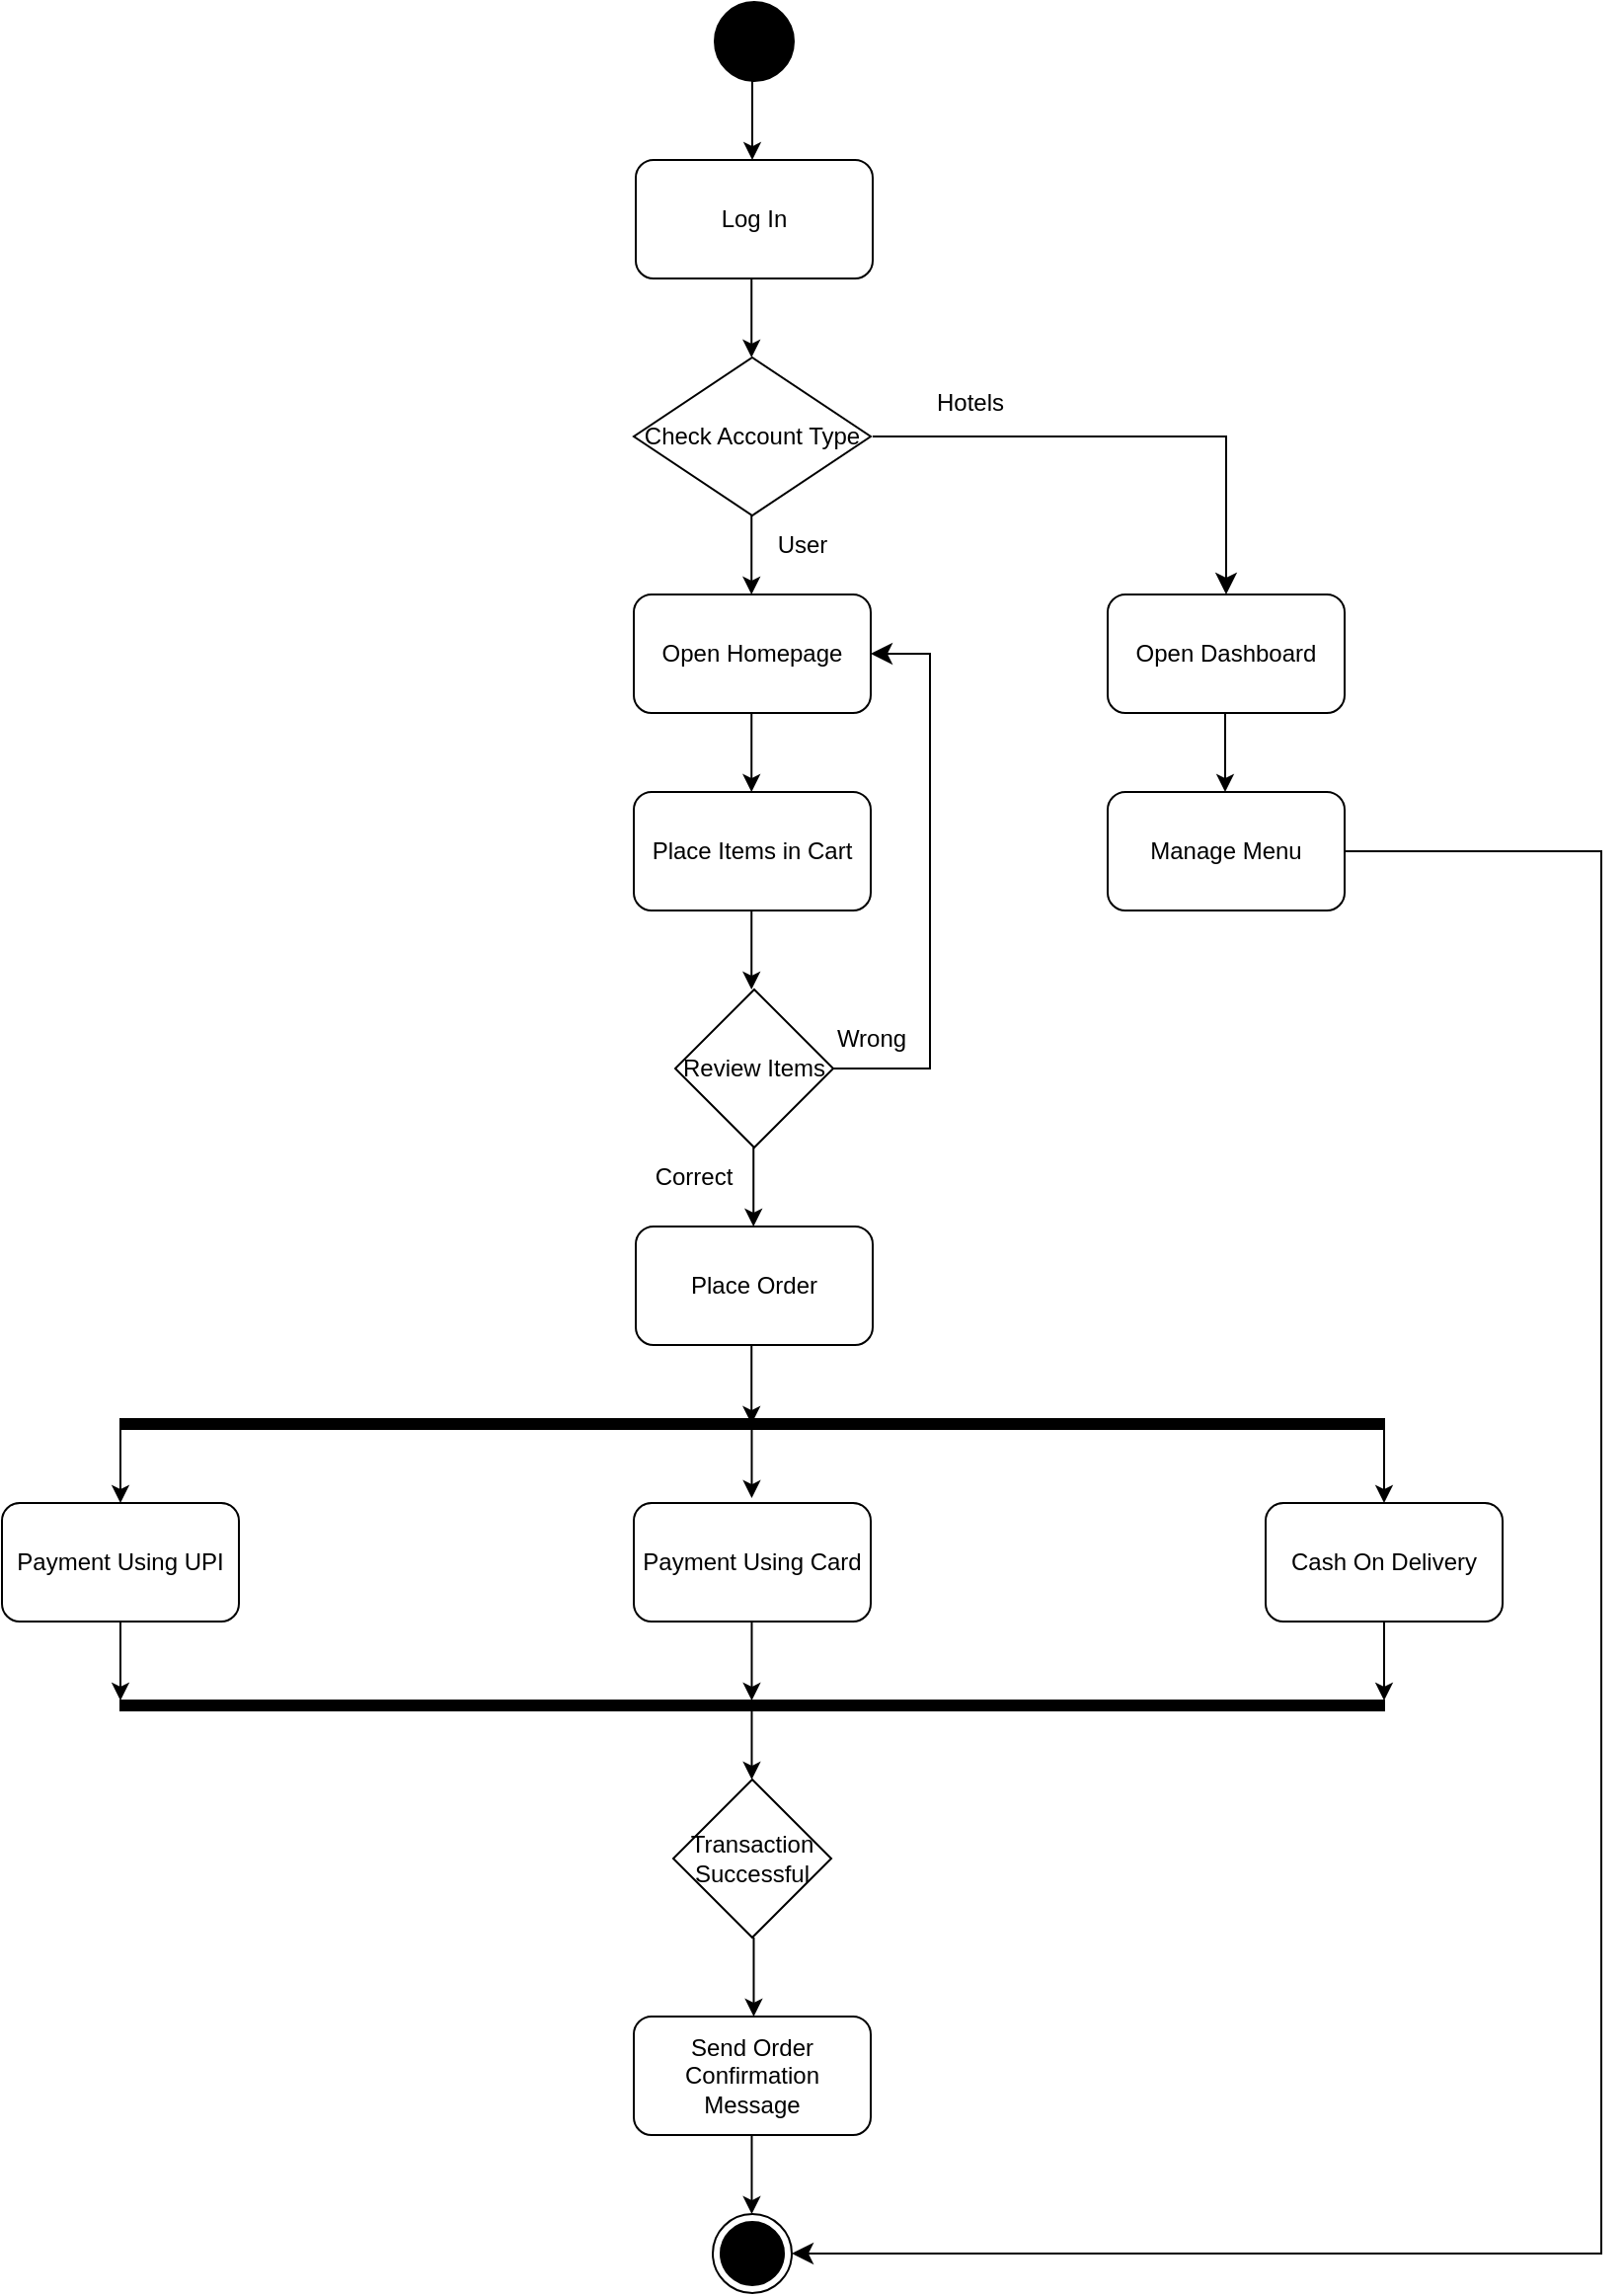 <mxfile version="24.7.6">
  <diagram name="Page-1" id="d5Q3JcSHPtVBbD_J7kqe">
    <mxGraphModel dx="1720" dy="759" grid="1" gridSize="10" guides="1" tooltips="1" connect="1" arrows="1" fold="1" page="1" pageScale="1" pageWidth="850" pageHeight="1100" math="0" shadow="0">
      <root>
        <mxCell id="0" />
        <mxCell id="1" parent="0" />
        <mxCell id="x1J_HqTYHEglwlhFewGx-1" value="" style="ellipse;fillColor=strokeColor;html=1;" vertex="1" parent="1">
          <mxGeometry x="381" width="40" height="40" as="geometry" />
        </mxCell>
        <mxCell id="x1J_HqTYHEglwlhFewGx-2" value="Log In" style="rounded=1;whiteSpace=wrap;html=1;" vertex="1" parent="1">
          <mxGeometry x="341" y="80" width="120" height="60" as="geometry" />
        </mxCell>
        <mxCell id="x1J_HqTYHEglwlhFewGx-3" value="" style="endArrow=classic;html=1;rounded=0;exitX=0.5;exitY=1;exitDx=0;exitDy=0;" edge="1" parent="1">
          <mxGeometry width="50" height="50" relative="1" as="geometry">
            <mxPoint x="400" y="40.0" as="sourcePoint" />
            <mxPoint x="400" y="80" as="targetPoint" />
          </mxGeometry>
        </mxCell>
        <mxCell id="x1J_HqTYHEglwlhFewGx-4" value="Open Homepage" style="rounded=1;whiteSpace=wrap;html=1;" vertex="1" parent="1">
          <mxGeometry x="340" y="300" width="120" height="60" as="geometry" />
        </mxCell>
        <mxCell id="x1J_HqTYHEglwlhFewGx-5" value="Place Items in Cart" style="rounded=1;whiteSpace=wrap;html=1;" vertex="1" parent="1">
          <mxGeometry x="340" y="400" width="120" height="60" as="geometry" />
        </mxCell>
        <mxCell id="x1J_HqTYHEglwlhFewGx-6" value="Check Account Type" style="rhombus;whiteSpace=wrap;html=1;" vertex="1" parent="1">
          <mxGeometry x="340" y="180" width="120" height="80" as="geometry" />
        </mxCell>
        <mxCell id="x1J_HqTYHEglwlhFewGx-7" value="Review Items" style="rhombus;whiteSpace=wrap;html=1;" vertex="1" parent="1">
          <mxGeometry x="361" y="500" width="80" height="80" as="geometry" />
        </mxCell>
        <mxCell id="x1J_HqTYHEglwlhFewGx-8" value="Place Order" style="rounded=1;whiteSpace=wrap;html=1;" vertex="1" parent="1">
          <mxGeometry x="341" y="620" width="120" height="60" as="geometry" />
        </mxCell>
        <mxCell id="x1J_HqTYHEglwlhFewGx-9" value="" style="html=1;points=[];perimeter=orthogonalPerimeter;fillColor=strokeColor;direction=south;" vertex="1" parent="1">
          <mxGeometry x="80" y="717.5" width="640" height="5" as="geometry" />
        </mxCell>
        <mxCell id="x1J_HqTYHEglwlhFewGx-10" value="Payment Using Card" style="rounded=1;whiteSpace=wrap;html=1;" vertex="1" parent="1">
          <mxGeometry x="340" y="760" width="120" height="60" as="geometry" />
        </mxCell>
        <mxCell id="x1J_HqTYHEglwlhFewGx-11" value="Payment Using UPI" style="rounded=1;whiteSpace=wrap;html=1;" vertex="1" parent="1">
          <mxGeometry x="20" y="760" width="120" height="60" as="geometry" />
        </mxCell>
        <mxCell id="x1J_HqTYHEglwlhFewGx-12" value="Cash On Delivery" style="rounded=1;whiteSpace=wrap;html=1;" vertex="1" parent="1">
          <mxGeometry x="660" y="760" width="120" height="60" as="geometry" />
        </mxCell>
        <mxCell id="x1J_HqTYHEglwlhFewGx-13" value="" style="html=1;points=[];perimeter=orthogonalPerimeter;fillColor=strokeColor;direction=south;" vertex="1" parent="1">
          <mxGeometry x="80" y="860" width="640" height="5" as="geometry" />
        </mxCell>
        <mxCell id="x1J_HqTYHEglwlhFewGx-15" value="Transaction&lt;div&gt;Successful&lt;/div&gt;" style="rhombus;whiteSpace=wrap;html=1;" vertex="1" parent="1">
          <mxGeometry x="360" y="900" width="80" height="80" as="geometry" />
        </mxCell>
        <mxCell id="x1J_HqTYHEglwlhFewGx-16" value="Send Order Confirmation Message" style="rounded=1;whiteSpace=wrap;html=1;" vertex="1" parent="1">
          <mxGeometry x="340" y="1020" width="120" height="60" as="geometry" />
        </mxCell>
        <mxCell id="x1J_HqTYHEglwlhFewGx-17" value="" style="ellipse;html=1;shape=endState;fillColor=strokeColor;" vertex="1" parent="1">
          <mxGeometry x="380" y="1120" width="40" height="40" as="geometry" />
        </mxCell>
        <mxCell id="x1J_HqTYHEglwlhFewGx-18" value="" style="endArrow=classic;html=1;rounded=0;exitX=0.5;exitY=1;exitDx=0;exitDy=0;" edge="1" parent="1">
          <mxGeometry width="50" height="50" relative="1" as="geometry">
            <mxPoint x="399.62" y="140.0" as="sourcePoint" />
            <mxPoint x="399.62" y="180" as="targetPoint" />
          </mxGeometry>
        </mxCell>
        <mxCell id="x1J_HqTYHEglwlhFewGx-19" value="" style="endArrow=classic;html=1;rounded=0;exitX=0.5;exitY=1;exitDx=0;exitDy=0;" edge="1" parent="1">
          <mxGeometry width="50" height="50" relative="1" as="geometry">
            <mxPoint x="399.62" y="260.0" as="sourcePoint" />
            <mxPoint x="399.62" y="300" as="targetPoint" />
          </mxGeometry>
        </mxCell>
        <mxCell id="x1J_HqTYHEglwlhFewGx-20" value="" style="endArrow=classic;html=1;rounded=0;exitX=0.5;exitY=1;exitDx=0;exitDy=0;" edge="1" parent="1">
          <mxGeometry width="50" height="50" relative="1" as="geometry">
            <mxPoint x="399.62" y="360.0" as="sourcePoint" />
            <mxPoint x="399.62" y="400" as="targetPoint" />
          </mxGeometry>
        </mxCell>
        <mxCell id="x1J_HqTYHEglwlhFewGx-21" value="" style="endArrow=classic;html=1;rounded=0;exitX=0.5;exitY=1;exitDx=0;exitDy=0;" edge="1" parent="1">
          <mxGeometry width="50" height="50" relative="1" as="geometry">
            <mxPoint x="399.62" y="460.0" as="sourcePoint" />
            <mxPoint x="399.62" y="500" as="targetPoint" />
          </mxGeometry>
        </mxCell>
        <mxCell id="x1J_HqTYHEglwlhFewGx-22" value="" style="endArrow=classic;html=1;rounded=0;exitX=0.5;exitY=1;exitDx=0;exitDy=0;" edge="1" parent="1">
          <mxGeometry width="50" height="50" relative="1" as="geometry">
            <mxPoint x="400.62" y="580" as="sourcePoint" />
            <mxPoint x="400.62" y="620" as="targetPoint" />
          </mxGeometry>
        </mxCell>
        <mxCell id="x1J_HqTYHEglwlhFewGx-23" value="" style="endArrow=classic;html=1;rounded=0;exitX=0.5;exitY=1;exitDx=0;exitDy=0;" edge="1" parent="1">
          <mxGeometry width="50" height="50" relative="1" as="geometry">
            <mxPoint x="399.62" y="680" as="sourcePoint" />
            <mxPoint x="399.62" y="720" as="targetPoint" />
          </mxGeometry>
        </mxCell>
        <mxCell id="x1J_HqTYHEglwlhFewGx-24" value="" style="endArrow=classic;html=1;rounded=0;exitX=0.5;exitY=1;exitDx=0;exitDy=0;" edge="1" parent="1">
          <mxGeometry width="50" height="50" relative="1" as="geometry">
            <mxPoint x="80" y="720" as="sourcePoint" />
            <mxPoint x="80" y="760" as="targetPoint" />
          </mxGeometry>
        </mxCell>
        <mxCell id="x1J_HqTYHEglwlhFewGx-25" value="" style="endArrow=classic;html=1;rounded=0;exitX=0.5;exitY=1;exitDx=0;exitDy=0;" edge="1" parent="1">
          <mxGeometry width="50" height="50" relative="1" as="geometry">
            <mxPoint x="399.74" y="717.5" as="sourcePoint" />
            <mxPoint x="399.74" y="757.5" as="targetPoint" />
          </mxGeometry>
        </mxCell>
        <mxCell id="x1J_HqTYHEglwlhFewGx-26" value="" style="endArrow=classic;html=1;rounded=0;exitX=0.5;exitY=1;exitDx=0;exitDy=0;" edge="1" parent="1">
          <mxGeometry width="50" height="50" relative="1" as="geometry">
            <mxPoint x="720" y="720" as="sourcePoint" />
            <mxPoint x="720" y="760" as="targetPoint" />
          </mxGeometry>
        </mxCell>
        <mxCell id="x1J_HqTYHEglwlhFewGx-27" value="" style="endArrow=classic;html=1;rounded=0;exitX=0.5;exitY=1;exitDx=0;exitDy=0;" edge="1" parent="1">
          <mxGeometry width="50" height="50" relative="1" as="geometry">
            <mxPoint x="720" y="820" as="sourcePoint" />
            <mxPoint x="720" y="860" as="targetPoint" />
          </mxGeometry>
        </mxCell>
        <mxCell id="x1J_HqTYHEglwlhFewGx-28" value="" style="endArrow=classic;html=1;rounded=0;exitX=0.5;exitY=1;exitDx=0;exitDy=0;" edge="1" parent="1">
          <mxGeometry width="50" height="50" relative="1" as="geometry">
            <mxPoint x="399.74" y="820" as="sourcePoint" />
            <mxPoint x="399.74" y="860" as="targetPoint" />
          </mxGeometry>
        </mxCell>
        <mxCell id="x1J_HqTYHEglwlhFewGx-29" value="" style="endArrow=classic;html=1;rounded=0;exitX=0.5;exitY=1;exitDx=0;exitDy=0;" edge="1" parent="1">
          <mxGeometry width="50" height="50" relative="1" as="geometry">
            <mxPoint x="80" y="820" as="sourcePoint" />
            <mxPoint x="80" y="860" as="targetPoint" />
          </mxGeometry>
        </mxCell>
        <mxCell id="x1J_HqTYHEglwlhFewGx-30" value="" style="endArrow=classic;html=1;rounded=0;exitX=0.5;exitY=1;exitDx=0;exitDy=0;" edge="1" parent="1">
          <mxGeometry width="50" height="50" relative="1" as="geometry">
            <mxPoint x="399.74" y="860" as="sourcePoint" />
            <mxPoint x="399.74" y="900" as="targetPoint" />
          </mxGeometry>
        </mxCell>
        <mxCell id="x1J_HqTYHEglwlhFewGx-31" value="" style="endArrow=classic;html=1;rounded=0;exitX=0.5;exitY=1;exitDx=0;exitDy=0;" edge="1" parent="1">
          <mxGeometry width="50" height="50" relative="1" as="geometry">
            <mxPoint x="400.74" y="980" as="sourcePoint" />
            <mxPoint x="400.74" y="1020" as="targetPoint" />
          </mxGeometry>
        </mxCell>
        <mxCell id="x1J_HqTYHEglwlhFewGx-32" value="" style="endArrow=classic;html=1;rounded=0;exitX=0.5;exitY=1;exitDx=0;exitDy=0;" edge="1" parent="1">
          <mxGeometry width="50" height="50" relative="1" as="geometry">
            <mxPoint x="399.74" y="1080" as="sourcePoint" />
            <mxPoint x="399.74" y="1120" as="targetPoint" />
          </mxGeometry>
        </mxCell>
        <mxCell id="x1J_HqTYHEglwlhFewGx-33" value="User" style="text;html=1;align=center;verticalAlign=middle;resizable=0;points=[];autosize=1;strokeColor=none;fillColor=none;" vertex="1" parent="1">
          <mxGeometry x="400" y="260" width="50" height="30" as="geometry" />
        </mxCell>
        <mxCell id="x1J_HqTYHEglwlhFewGx-34" value="" style="edgeStyle=segmentEdgeStyle;endArrow=classic;html=1;curved=0;rounded=0;endSize=8;startSize=8;" edge="1" parent="1">
          <mxGeometry width="50" height="50" relative="1" as="geometry">
            <mxPoint x="461" y="220" as="sourcePoint" />
            <mxPoint x="640" y="300" as="targetPoint" />
          </mxGeometry>
        </mxCell>
        <mxCell id="x1J_HqTYHEglwlhFewGx-35" value="Open Dashboard" style="rounded=1;whiteSpace=wrap;html=1;" vertex="1" parent="1">
          <mxGeometry x="580" y="300" width="120" height="60" as="geometry" />
        </mxCell>
        <mxCell id="x1J_HqTYHEglwlhFewGx-36" value="Manage Menu" style="rounded=1;whiteSpace=wrap;html=1;" vertex="1" parent="1">
          <mxGeometry x="580" y="400" width="120" height="60" as="geometry" />
        </mxCell>
        <mxCell id="x1J_HqTYHEglwlhFewGx-37" value="" style="endArrow=classic;html=1;rounded=0;exitX=0.5;exitY=1;exitDx=0;exitDy=0;" edge="1" parent="1">
          <mxGeometry width="50" height="50" relative="1" as="geometry">
            <mxPoint x="639.5" y="360.0" as="sourcePoint" />
            <mxPoint x="639.5" y="400" as="targetPoint" />
          </mxGeometry>
        </mxCell>
        <mxCell id="x1J_HqTYHEglwlhFewGx-39" value="" style="edgeStyle=elbowEdgeStyle;elbow=horizontal;endArrow=classic;html=1;curved=0;rounded=0;endSize=8;startSize=8;entryX=1;entryY=0.5;entryDx=0;entryDy=0;" edge="1" parent="1" target="x1J_HqTYHEglwlhFewGx-17">
          <mxGeometry width="50" height="50" relative="1" as="geometry">
            <mxPoint x="700" y="430" as="sourcePoint" />
            <mxPoint x="740" y="940" as="targetPoint" />
            <Array as="points">
              <mxPoint x="830" y="620" />
            </Array>
          </mxGeometry>
        </mxCell>
        <mxCell id="x1J_HqTYHEglwlhFewGx-40" value="Hotels" style="text;html=1;align=center;verticalAlign=middle;resizable=0;points=[];autosize=1;strokeColor=none;fillColor=none;" vertex="1" parent="1">
          <mxGeometry x="480" y="188" width="60" height="30" as="geometry" />
        </mxCell>
        <mxCell id="x1J_HqTYHEglwlhFewGx-41" value="Correct" style="text;html=1;align=center;verticalAlign=middle;resizable=0;points=[];autosize=1;strokeColor=none;fillColor=none;" vertex="1" parent="1">
          <mxGeometry x="340" y="580" width="60" height="30" as="geometry" />
        </mxCell>
        <mxCell id="x1J_HqTYHEglwlhFewGx-42" value="" style="edgeStyle=elbowEdgeStyle;elbow=horizontal;endArrow=classic;html=1;curved=0;rounded=0;endSize=8;startSize=8;exitX=1;exitY=0.5;exitDx=0;exitDy=0;" edge="1" parent="1" source="x1J_HqTYHEglwlhFewGx-7">
          <mxGeometry width="50" height="50" relative="1" as="geometry">
            <mxPoint x="450" y="500" as="sourcePoint" />
            <mxPoint x="460" y="330" as="targetPoint" />
            <Array as="points">
              <mxPoint x="490" y="500" />
            </Array>
          </mxGeometry>
        </mxCell>
        <mxCell id="x1J_HqTYHEglwlhFewGx-43" value="Wrong" style="text;html=1;align=center;verticalAlign=middle;resizable=0;points=[];autosize=1;strokeColor=none;fillColor=none;" vertex="1" parent="1">
          <mxGeometry x="430" y="510" width="60" height="30" as="geometry" />
        </mxCell>
      </root>
    </mxGraphModel>
  </diagram>
</mxfile>
